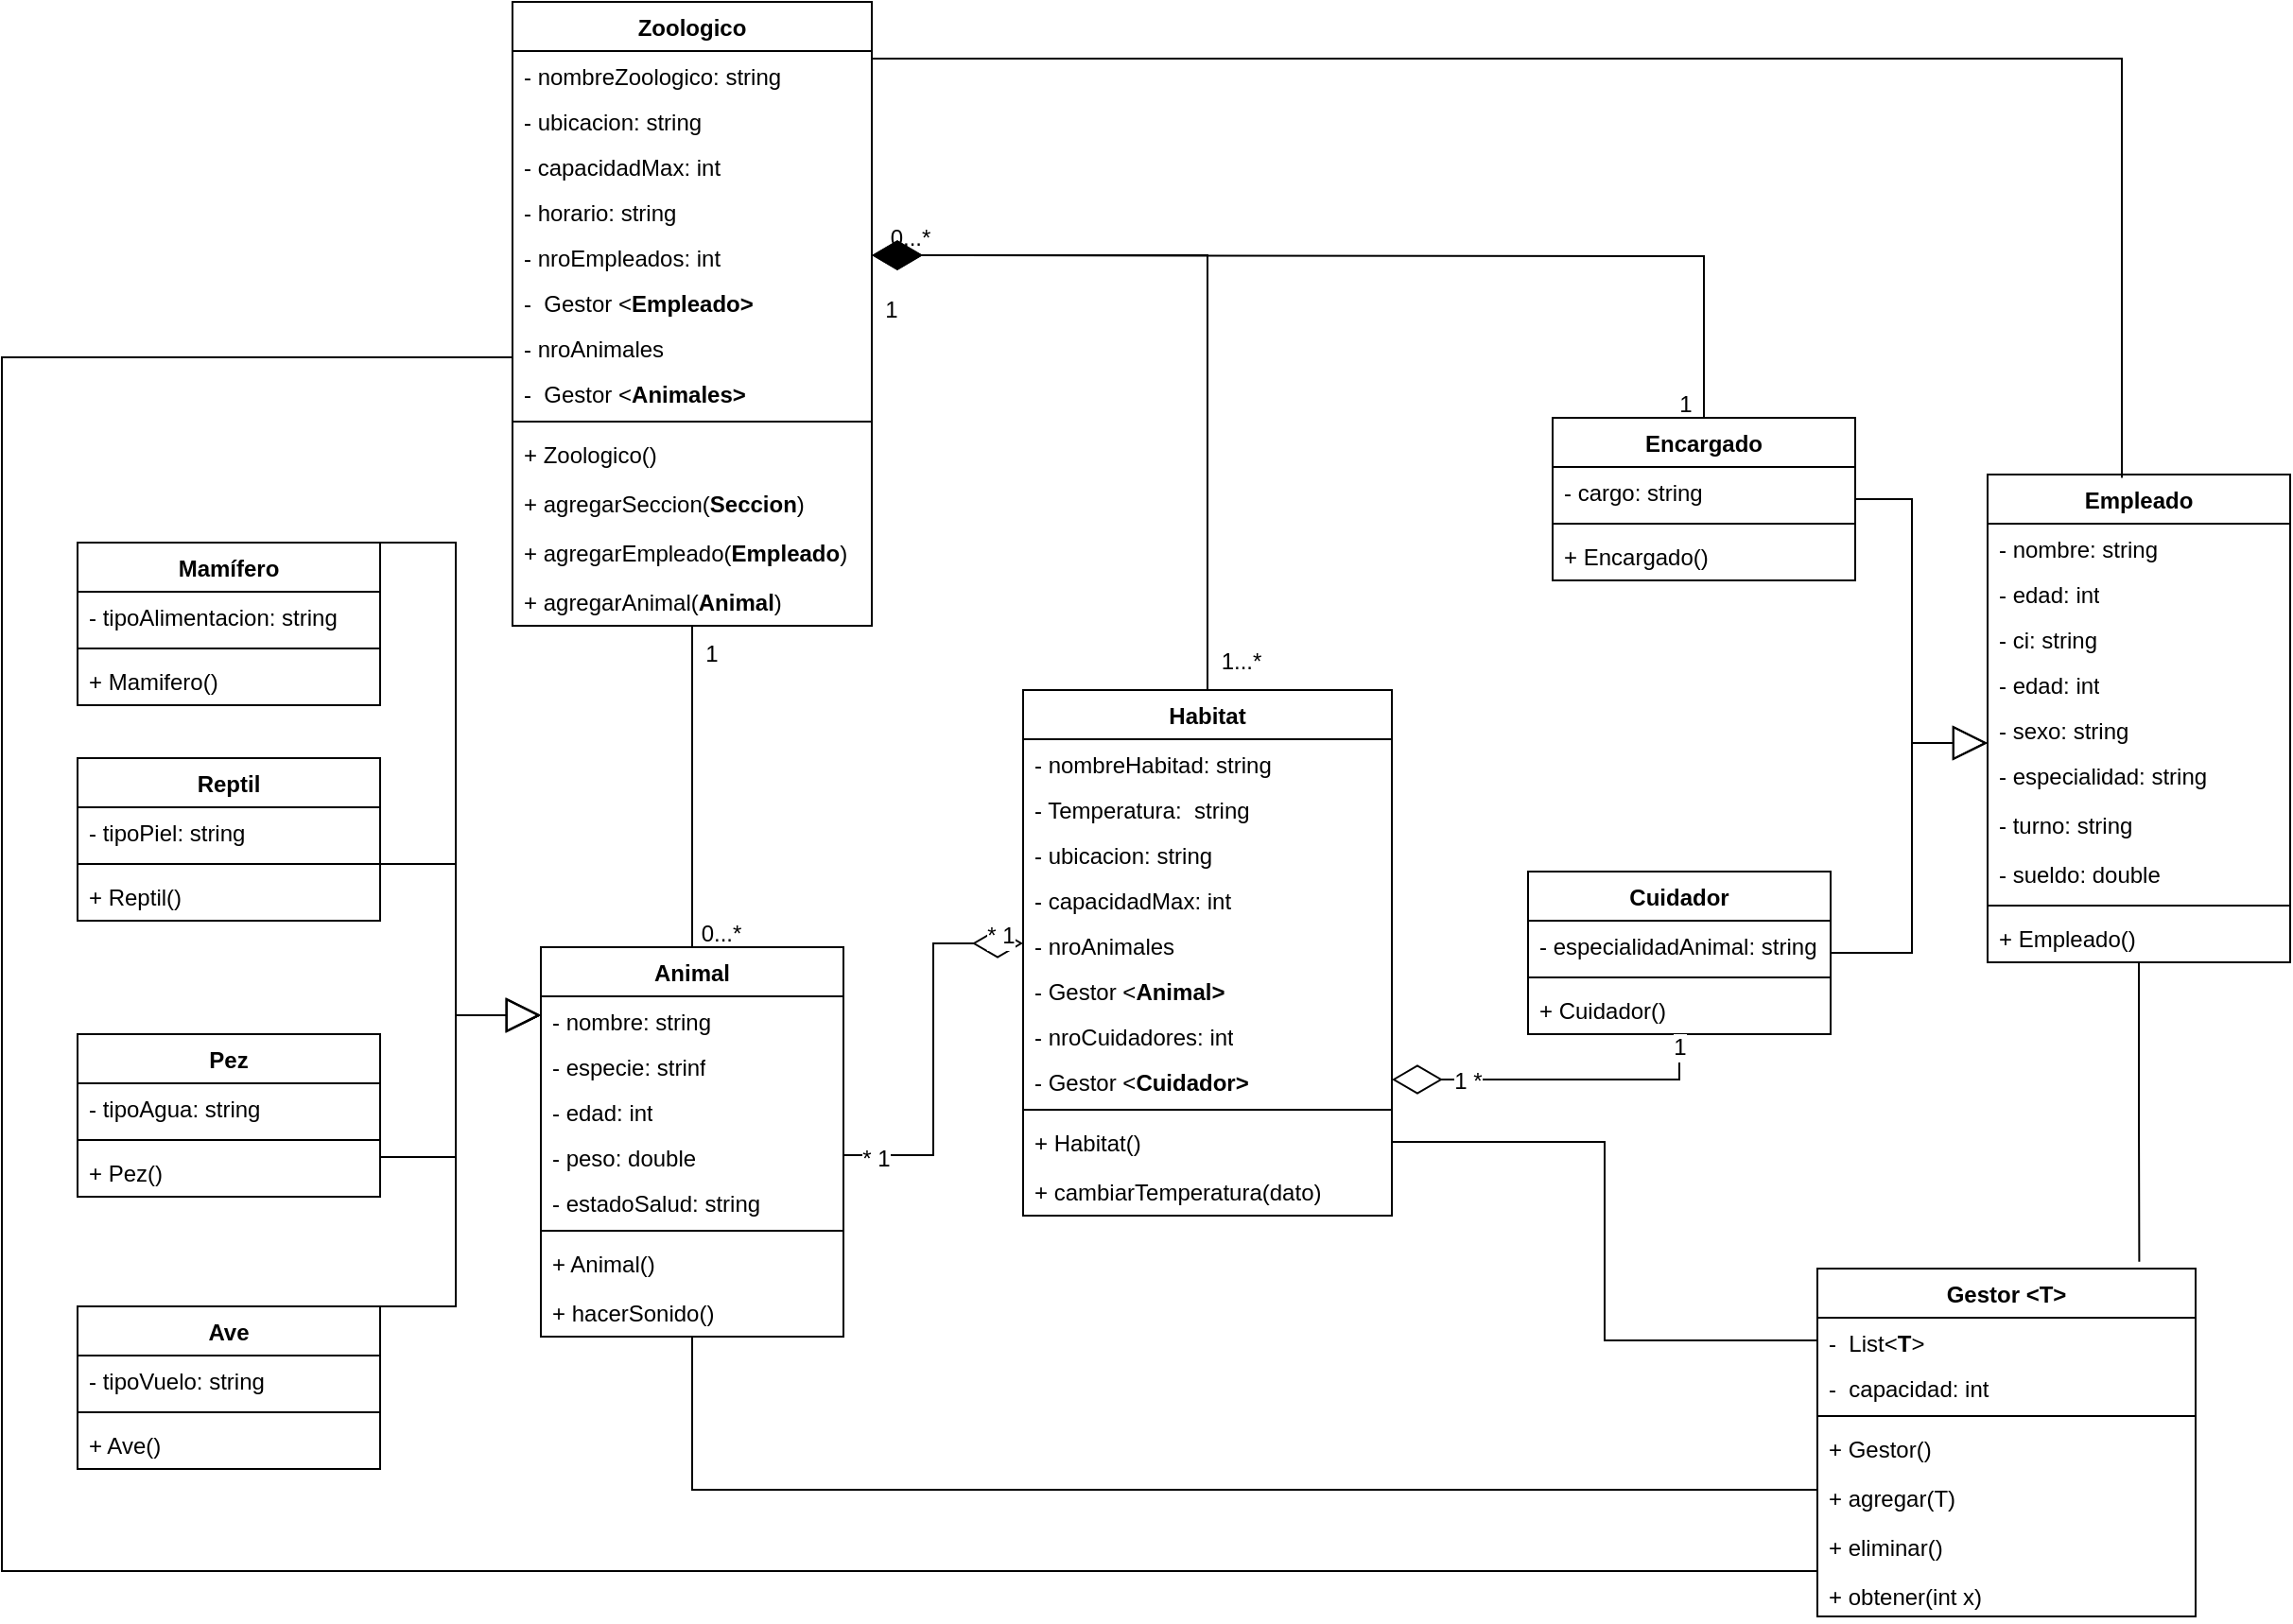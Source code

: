 <mxfile version="26.0.9">
  <diagram id="C5RBs43oDa-KdzZeNtuy" name="Page-1">
    <mxGraphModel grid="1" page="1" gridSize="10" guides="1" tooltips="1" connect="1" arrows="1" fold="1" pageScale="1" pageWidth="827" pageHeight="1169" math="0" shadow="0">
      <root>
        <mxCell id="WIyWlLk6GJQsqaUBKTNV-0" />
        <mxCell id="WIyWlLk6GJQsqaUBKTNV-1" parent="WIyWlLk6GJQsqaUBKTNV-0" />
        <mxCell id="1S9tfAvkkrnCjJpebjqX-0" value="Zoologico" style="swimlane;fontStyle=1;align=center;verticalAlign=top;childLayout=stackLayout;horizontal=1;startSize=26;horizontalStack=0;resizeParent=1;resizeParentMax=0;resizeLast=0;collapsible=1;marginBottom=0;whiteSpace=wrap;html=1;" vertex="1" parent="WIyWlLk6GJQsqaUBKTNV-1">
          <mxGeometry x="290" y="-130" width="190" height="330" as="geometry" />
        </mxCell>
        <mxCell id="1S9tfAvkkrnCjJpebjqX-1" value="- nombreZoologico: string" style="text;strokeColor=none;fillColor=none;align=left;verticalAlign=top;spacingLeft=4;spacingRight=4;overflow=hidden;rotatable=0;points=[[0,0.5],[1,0.5]];portConstraint=eastwest;whiteSpace=wrap;html=1;" vertex="1" parent="1S9tfAvkkrnCjJpebjqX-0">
          <mxGeometry y="26" width="190" height="24" as="geometry" />
        </mxCell>
        <mxCell id="DobffkEYRtT9aqyR2JiA-39" value="- ubicacion: string" style="text;strokeColor=none;fillColor=none;align=left;verticalAlign=top;spacingLeft=4;spacingRight=4;overflow=hidden;rotatable=0;points=[[0,0.5],[1,0.5]];portConstraint=eastwest;whiteSpace=wrap;html=1;" vertex="1" parent="1S9tfAvkkrnCjJpebjqX-0">
          <mxGeometry y="50" width="190" height="24" as="geometry" />
        </mxCell>
        <mxCell id="DobffkEYRtT9aqyR2JiA-38" value="- capacidadMax: int" style="text;strokeColor=none;fillColor=none;align=left;verticalAlign=top;spacingLeft=4;spacingRight=4;overflow=hidden;rotatable=0;points=[[0,0.5],[1,0.5]];portConstraint=eastwest;whiteSpace=wrap;html=1;" vertex="1" parent="1S9tfAvkkrnCjJpebjqX-0">
          <mxGeometry y="74" width="190" height="24" as="geometry" />
        </mxCell>
        <mxCell id="DobffkEYRtT9aqyR2JiA-43" value="- horario: string" style="text;strokeColor=none;fillColor=none;align=left;verticalAlign=top;spacingLeft=4;spacingRight=4;overflow=hidden;rotatable=0;points=[[0,0.5],[1,0.5]];portConstraint=eastwest;whiteSpace=wrap;html=1;" vertex="1" parent="1S9tfAvkkrnCjJpebjqX-0">
          <mxGeometry y="98" width="190" height="24" as="geometry" />
        </mxCell>
        <mxCell id="DobffkEYRtT9aqyR2JiA-47" value="- nroEmpleados: int" style="text;strokeColor=none;fillColor=none;align=left;verticalAlign=top;spacingLeft=4;spacingRight=4;overflow=hidden;rotatable=0;points=[[0,0.5],[1,0.5]];portConstraint=eastwest;whiteSpace=wrap;html=1;" vertex="1" parent="1S9tfAvkkrnCjJpebjqX-0">
          <mxGeometry y="122" width="190" height="24" as="geometry" />
        </mxCell>
        <mxCell id="DobffkEYRtT9aqyR2JiA-42" value="-&amp;nbsp; Gestor &amp;lt;&lt;b&gt;Empleado&amp;gt;&lt;/b&gt;" style="text;strokeColor=none;fillColor=none;align=left;verticalAlign=top;spacingLeft=4;spacingRight=4;overflow=hidden;rotatable=0;points=[[0,0.5],[1,0.5]];portConstraint=eastwest;whiteSpace=wrap;html=1;" vertex="1" parent="1S9tfAvkkrnCjJpebjqX-0">
          <mxGeometry y="146" width="190" height="24" as="geometry" />
        </mxCell>
        <mxCell id="DobffkEYRtT9aqyR2JiA-49" value="- nroAnimales" style="text;strokeColor=none;fillColor=none;align=left;verticalAlign=top;spacingLeft=4;spacingRight=4;overflow=hidden;rotatable=0;points=[[0,0.5],[1,0.5]];portConstraint=eastwest;whiteSpace=wrap;html=1;" vertex="1" parent="1S9tfAvkkrnCjJpebjqX-0">
          <mxGeometry y="170" width="190" height="24" as="geometry" />
        </mxCell>
        <mxCell id="DobffkEYRtT9aqyR2JiA-46" value="-&amp;nbsp; Gestor &amp;lt;&lt;b&gt;Animales&amp;gt;&lt;/b&gt;" style="text;strokeColor=none;fillColor=none;align=left;verticalAlign=top;spacingLeft=4;spacingRight=4;overflow=hidden;rotatable=0;points=[[0,0.5],[1,0.5]];portConstraint=eastwest;whiteSpace=wrap;html=1;" vertex="1" parent="1S9tfAvkkrnCjJpebjqX-0">
          <mxGeometry y="194" width="190" height="24" as="geometry" />
        </mxCell>
        <mxCell id="1S9tfAvkkrnCjJpebjqX-2" value="" style="line;strokeWidth=1;fillColor=none;align=left;verticalAlign=middle;spacingTop=-1;spacingLeft=3;spacingRight=3;rotatable=0;labelPosition=right;points=[];portConstraint=eastwest;strokeColor=inherit;" vertex="1" parent="1S9tfAvkkrnCjJpebjqX-0">
          <mxGeometry y="218" width="190" height="8" as="geometry" />
        </mxCell>
        <mxCell id="1S9tfAvkkrnCjJpebjqX-3" value="+ Zoologico()" style="text;strokeColor=none;fillColor=none;align=left;verticalAlign=top;spacingLeft=4;spacingRight=4;overflow=hidden;rotatable=0;points=[[0,0.5],[1,0.5]];portConstraint=eastwest;whiteSpace=wrap;html=1;" vertex="1" parent="1S9tfAvkkrnCjJpebjqX-0">
          <mxGeometry y="226" width="190" height="26" as="geometry" />
        </mxCell>
        <mxCell id="DobffkEYRtT9aqyR2JiA-72" value="+ agregarSeccion(&lt;b&gt;Seccion&lt;/b&gt;)" style="text;strokeColor=none;fillColor=none;align=left;verticalAlign=top;spacingLeft=4;spacingRight=4;overflow=hidden;rotatable=0;points=[[0,0.5],[1,0.5]];portConstraint=eastwest;whiteSpace=wrap;html=1;" vertex="1" parent="1S9tfAvkkrnCjJpebjqX-0">
          <mxGeometry y="252" width="190" height="26" as="geometry" />
        </mxCell>
        <mxCell id="DobffkEYRtT9aqyR2JiA-83" value="+ agregarEmpleado(&lt;b&gt;Empleado&lt;/b&gt;)" style="text;strokeColor=none;fillColor=none;align=left;verticalAlign=top;spacingLeft=4;spacingRight=4;overflow=hidden;rotatable=0;points=[[0,0.5],[1,0.5]];portConstraint=eastwest;whiteSpace=wrap;html=1;" vertex="1" parent="1S9tfAvkkrnCjJpebjqX-0">
          <mxGeometry y="278" width="190" height="26" as="geometry" />
        </mxCell>
        <mxCell id="DobffkEYRtT9aqyR2JiA-79" value="+ agregarAnimal(&lt;b&gt;Animal&lt;/b&gt;)" style="text;strokeColor=none;fillColor=none;align=left;verticalAlign=top;spacingLeft=4;spacingRight=4;overflow=hidden;rotatable=0;points=[[0,0.5],[1,0.5]];portConstraint=eastwest;whiteSpace=wrap;html=1;" vertex="1" parent="1S9tfAvkkrnCjJpebjqX-0">
          <mxGeometry y="304" width="190" height="26" as="geometry" />
        </mxCell>
        <mxCell id="1S9tfAvkkrnCjJpebjqX-4" value="Habitat" style="swimlane;fontStyle=1;align=center;verticalAlign=top;childLayout=stackLayout;horizontal=1;startSize=26;horizontalStack=0;resizeParent=1;resizeParentMax=0;resizeLast=0;collapsible=1;marginBottom=0;whiteSpace=wrap;html=1;" vertex="1" parent="WIyWlLk6GJQsqaUBKTNV-1">
          <mxGeometry x="560" y="234" width="195" height="278" as="geometry" />
        </mxCell>
        <mxCell id="DobffkEYRtT9aqyR2JiA-7" value="- nombreHabitad: string" style="text;strokeColor=none;fillColor=none;align=left;verticalAlign=top;spacingLeft=4;spacingRight=4;overflow=hidden;rotatable=0;points=[[0,0.5],[1,0.5]];portConstraint=eastwest;whiteSpace=wrap;html=1;" vertex="1" parent="1S9tfAvkkrnCjJpebjqX-4">
          <mxGeometry y="26" width="195" height="24" as="geometry" />
        </mxCell>
        <mxCell id="DobffkEYRtT9aqyR2JiA-8" value="- Temperatura:&amp;nbsp; string" style="text;strokeColor=none;fillColor=none;align=left;verticalAlign=top;spacingLeft=4;spacingRight=4;overflow=hidden;rotatable=0;points=[[0,0.5],[1,0.5]];portConstraint=eastwest;whiteSpace=wrap;html=1;" vertex="1" parent="1S9tfAvkkrnCjJpebjqX-4">
          <mxGeometry y="50" width="195" height="24" as="geometry" />
        </mxCell>
        <mxCell id="DobffkEYRtT9aqyR2JiA-9" value="- ubicacion: string" style="text;strokeColor=none;fillColor=none;align=left;verticalAlign=top;spacingLeft=4;spacingRight=4;overflow=hidden;rotatable=0;points=[[0,0.5],[1,0.5]];portConstraint=eastwest;whiteSpace=wrap;html=1;" vertex="1" parent="1S9tfAvkkrnCjJpebjqX-4">
          <mxGeometry y="74" width="195" height="24" as="geometry" />
        </mxCell>
        <mxCell id="DobffkEYRtT9aqyR2JiA-10" value="- capacidadMax: int" style="text;strokeColor=none;fillColor=none;align=left;verticalAlign=top;spacingLeft=4;spacingRight=4;overflow=hidden;rotatable=0;points=[[0,0.5],[1,0.5]];portConstraint=eastwest;whiteSpace=wrap;html=1;" vertex="1" parent="1S9tfAvkkrnCjJpebjqX-4">
          <mxGeometry y="98" width="195" height="24" as="geometry" />
        </mxCell>
        <mxCell id="DobffkEYRtT9aqyR2JiA-52" value="- nroAnimales" style="text;strokeColor=none;fillColor=none;align=left;verticalAlign=top;spacingLeft=4;spacingRight=4;overflow=hidden;rotatable=0;points=[[0,0.5],[1,0.5]];portConstraint=eastwest;whiteSpace=wrap;html=1;" vertex="1" parent="1S9tfAvkkrnCjJpebjqX-4">
          <mxGeometry y="122" width="195" height="24" as="geometry" />
        </mxCell>
        <mxCell id="DobffkEYRtT9aqyR2JiA-13" value="- Gestor &amp;lt;&lt;b&gt;Animal&amp;gt;&lt;/b&gt;" style="text;strokeColor=none;fillColor=none;align=left;verticalAlign=top;spacingLeft=4;spacingRight=4;overflow=hidden;rotatable=0;points=[[0,0.5],[1,0.5]];portConstraint=eastwest;whiteSpace=wrap;html=1;" vertex="1" parent="1S9tfAvkkrnCjJpebjqX-4">
          <mxGeometry y="146" width="195" height="24" as="geometry" />
        </mxCell>
        <mxCell id="DobffkEYRtT9aqyR2JiA-11" value="- nroCuidadores: int" style="text;strokeColor=none;fillColor=none;align=left;verticalAlign=top;spacingLeft=4;spacingRight=4;overflow=hidden;rotatable=0;points=[[0,0.5],[1,0.5]];portConstraint=eastwest;whiteSpace=wrap;html=1;" vertex="1" parent="1S9tfAvkkrnCjJpebjqX-4">
          <mxGeometry y="170" width="195" height="24" as="geometry" />
        </mxCell>
        <mxCell id="1S9tfAvkkrnCjJpebjqX-5" value="- Gestor &amp;lt;&lt;b&gt;Cuidador&amp;gt;&lt;/b&gt;" style="text;strokeColor=none;fillColor=none;align=left;verticalAlign=top;spacingLeft=4;spacingRight=4;overflow=hidden;rotatable=0;points=[[0,0.5],[1,0.5]];portConstraint=eastwest;whiteSpace=wrap;html=1;" vertex="1" parent="1S9tfAvkkrnCjJpebjqX-4">
          <mxGeometry y="194" width="195" height="24" as="geometry" />
        </mxCell>
        <mxCell id="1S9tfAvkkrnCjJpebjqX-6" value="" style="line;strokeWidth=1;fillColor=none;align=left;verticalAlign=middle;spacingTop=-1;spacingLeft=3;spacingRight=3;rotatable=0;labelPosition=right;points=[];portConstraint=eastwest;strokeColor=inherit;" vertex="1" parent="1S9tfAvkkrnCjJpebjqX-4">
          <mxGeometry y="218" width="195" height="8" as="geometry" />
        </mxCell>
        <mxCell id="1S9tfAvkkrnCjJpebjqX-7" value="+ Habitat()" style="text;strokeColor=none;fillColor=none;align=left;verticalAlign=top;spacingLeft=4;spacingRight=4;overflow=hidden;rotatable=0;points=[[0,0.5],[1,0.5]];portConstraint=eastwest;whiteSpace=wrap;html=1;" vertex="1" parent="1S9tfAvkkrnCjJpebjqX-4">
          <mxGeometry y="226" width="195" height="26" as="geometry" />
        </mxCell>
        <mxCell id="DobffkEYRtT9aqyR2JiA-69" value="+ cambiarTemperatura(dato)" style="text;strokeColor=none;fillColor=none;align=left;verticalAlign=top;spacingLeft=4;spacingRight=4;overflow=hidden;rotatable=0;points=[[0,0.5],[1,0.5]];portConstraint=eastwest;whiteSpace=wrap;html=1;" vertex="1" parent="1S9tfAvkkrnCjJpebjqX-4">
          <mxGeometry y="252" width="195" height="26" as="geometry" />
        </mxCell>
        <mxCell id="LU-ZFmqZdsxguGmApvs--13" style="endArrow=none;edgeStyle=orthogonalEdgeStyle;rounded=0;orthogonalLoop=1;jettySize=auto;html=1;entryX=0;entryY=0.5;entryDx=0;entryDy=0;" edge="1" parent="WIyWlLk6GJQsqaUBKTNV-1" source="1S9tfAvkkrnCjJpebjqX-10" target="LU-ZFmqZdsxguGmApvs--10">
          <mxGeometry relative="1" as="geometry">
            <Array as="points">
              <mxPoint x="385" y="657" />
              <mxPoint x="980" y="657" />
            </Array>
          </mxGeometry>
        </mxCell>
        <mxCell id="1S9tfAvkkrnCjJpebjqX-10" value="Animal" style="swimlane;fontStyle=1;align=center;verticalAlign=top;childLayout=stackLayout;horizontal=1;startSize=26;horizontalStack=0;resizeParent=1;resizeParentMax=0;resizeLast=0;collapsible=1;marginBottom=0;whiteSpace=wrap;html=1;" vertex="1" parent="WIyWlLk6GJQsqaUBKTNV-1">
          <mxGeometry x="305" y="370" width="160" height="206" as="geometry" />
        </mxCell>
        <mxCell id="1S9tfAvkkrnCjJpebjqX-11" value="&lt;div&gt;- nombre: string&lt;br&gt;&lt;/div&gt;" style="text;strokeColor=none;fillColor=none;align=left;verticalAlign=top;spacingLeft=4;spacingRight=4;overflow=hidden;rotatable=0;points=[[0,0.5],[1,0.5]];portConstraint=eastwest;whiteSpace=wrap;html=1;" vertex="1" parent="1S9tfAvkkrnCjJpebjqX-10">
          <mxGeometry y="26" width="160" height="24" as="geometry" />
        </mxCell>
        <mxCell id="DobffkEYRtT9aqyR2JiA-1" value="- especie: strinf" style="text;strokeColor=none;fillColor=none;align=left;verticalAlign=top;spacingLeft=4;spacingRight=4;overflow=hidden;rotatable=0;points=[[0,0.5],[1,0.5]];portConstraint=eastwest;whiteSpace=wrap;html=1;" vertex="1" parent="1S9tfAvkkrnCjJpebjqX-10">
          <mxGeometry y="50" width="160" height="24" as="geometry" />
        </mxCell>
        <mxCell id="DobffkEYRtT9aqyR2JiA-0" value="- edad: int" style="text;strokeColor=none;fillColor=none;align=left;verticalAlign=top;spacingLeft=4;spacingRight=4;overflow=hidden;rotatable=0;points=[[0,0.5],[1,0.5]];portConstraint=eastwest;whiteSpace=wrap;html=1;" vertex="1" parent="1S9tfAvkkrnCjJpebjqX-10">
          <mxGeometry y="74" width="160" height="24" as="geometry" />
        </mxCell>
        <mxCell id="DobffkEYRtT9aqyR2JiA-2" value="- peso: double" style="text;strokeColor=none;fillColor=none;align=left;verticalAlign=top;spacingLeft=4;spacingRight=4;overflow=hidden;rotatable=0;points=[[0,0.5],[1,0.5]];portConstraint=eastwest;whiteSpace=wrap;html=1;" vertex="1" parent="1S9tfAvkkrnCjJpebjqX-10">
          <mxGeometry y="98" width="160" height="24" as="geometry" />
        </mxCell>
        <mxCell id="DobffkEYRtT9aqyR2JiA-4" value="- estadoSalud: string" style="text;strokeColor=none;fillColor=none;align=left;verticalAlign=top;spacingLeft=4;spacingRight=4;overflow=hidden;rotatable=0;points=[[0,0.5],[1,0.5]];portConstraint=eastwest;whiteSpace=wrap;html=1;" vertex="1" parent="1S9tfAvkkrnCjJpebjqX-10">
          <mxGeometry y="122" width="160" height="24" as="geometry" />
        </mxCell>
        <mxCell id="1S9tfAvkkrnCjJpebjqX-12" value="" style="line;strokeWidth=1;fillColor=none;align=left;verticalAlign=middle;spacingTop=-1;spacingLeft=3;spacingRight=3;rotatable=0;labelPosition=right;points=[];portConstraint=eastwest;strokeColor=inherit;" vertex="1" parent="1S9tfAvkkrnCjJpebjqX-10">
          <mxGeometry y="146" width="160" height="8" as="geometry" />
        </mxCell>
        <mxCell id="1S9tfAvkkrnCjJpebjqX-13" value="+ Animal()" style="text;strokeColor=none;fillColor=none;align=left;verticalAlign=top;spacingLeft=4;spacingRight=4;overflow=hidden;rotatable=0;points=[[0,0.5],[1,0.5]];portConstraint=eastwest;whiteSpace=wrap;html=1;" vertex="1" parent="1S9tfAvkkrnCjJpebjqX-10">
          <mxGeometry y="154" width="160" height="26" as="geometry" />
        </mxCell>
        <mxCell id="DobffkEYRtT9aqyR2JiA-81" value="+ hacerSonido()" style="text;strokeColor=none;fillColor=none;align=left;verticalAlign=top;spacingLeft=4;spacingRight=4;overflow=hidden;rotatable=0;points=[[0,0.5],[1,0.5]];portConstraint=eastwest;whiteSpace=wrap;html=1;" vertex="1" parent="1S9tfAvkkrnCjJpebjqX-10">
          <mxGeometry y="180" width="160" height="26" as="geometry" />
        </mxCell>
        <mxCell id="1S9tfAvkkrnCjJpebjqX-14" value="Reptil" style="swimlane;fontStyle=1;align=center;verticalAlign=top;childLayout=stackLayout;horizontal=1;startSize=26;horizontalStack=0;resizeParent=1;resizeParentMax=0;resizeLast=0;collapsible=1;marginBottom=0;whiteSpace=wrap;html=1;" vertex="1" parent="WIyWlLk6GJQsqaUBKTNV-1">
          <mxGeometry x="60" y="270" width="160" height="86" as="geometry" />
        </mxCell>
        <mxCell id="1S9tfAvkkrnCjJpebjqX-15" value="- tipoPiel: string" style="text;strokeColor=none;fillColor=none;align=left;verticalAlign=top;spacingLeft=4;spacingRight=4;overflow=hidden;rotatable=0;points=[[0,0.5],[1,0.5]];portConstraint=eastwest;whiteSpace=wrap;html=1;" vertex="1" parent="1S9tfAvkkrnCjJpebjqX-14">
          <mxGeometry y="26" width="160" height="26" as="geometry" />
        </mxCell>
        <mxCell id="1S9tfAvkkrnCjJpebjqX-16" value="" style="line;strokeWidth=1;fillColor=none;align=left;verticalAlign=middle;spacingTop=-1;spacingLeft=3;spacingRight=3;rotatable=0;labelPosition=right;points=[];portConstraint=eastwest;strokeColor=inherit;" vertex="1" parent="1S9tfAvkkrnCjJpebjqX-14">
          <mxGeometry y="52" width="160" height="8" as="geometry" />
        </mxCell>
        <mxCell id="1S9tfAvkkrnCjJpebjqX-17" value="+ Reptil()" style="text;strokeColor=none;fillColor=none;align=left;verticalAlign=top;spacingLeft=4;spacingRight=4;overflow=hidden;rotatable=0;points=[[0,0.5],[1,0.5]];portConstraint=eastwest;whiteSpace=wrap;html=1;" vertex="1" parent="1S9tfAvkkrnCjJpebjqX-14">
          <mxGeometry y="60" width="160" height="26" as="geometry" />
        </mxCell>
        <mxCell id="1S9tfAvkkrnCjJpebjqX-18" value="Pez" style="swimlane;fontStyle=1;align=center;verticalAlign=top;childLayout=stackLayout;horizontal=1;startSize=26;horizontalStack=0;resizeParent=1;resizeParentMax=0;resizeLast=0;collapsible=1;marginBottom=0;whiteSpace=wrap;html=1;" vertex="1" parent="WIyWlLk6GJQsqaUBKTNV-1">
          <mxGeometry x="60" y="416" width="160" height="86" as="geometry" />
        </mxCell>
        <mxCell id="1S9tfAvkkrnCjJpebjqX-19" value="- tipoAgua: string" style="text;strokeColor=none;fillColor=none;align=left;verticalAlign=top;spacingLeft=4;spacingRight=4;overflow=hidden;rotatable=0;points=[[0,0.5],[1,0.5]];portConstraint=eastwest;whiteSpace=wrap;html=1;" vertex="1" parent="1S9tfAvkkrnCjJpebjqX-18">
          <mxGeometry y="26" width="160" height="26" as="geometry" />
        </mxCell>
        <mxCell id="1S9tfAvkkrnCjJpebjqX-20" value="" style="line;strokeWidth=1;fillColor=none;align=left;verticalAlign=middle;spacingTop=-1;spacingLeft=3;spacingRight=3;rotatable=0;labelPosition=right;points=[];portConstraint=eastwest;strokeColor=inherit;" vertex="1" parent="1S9tfAvkkrnCjJpebjqX-18">
          <mxGeometry y="52" width="160" height="8" as="geometry" />
        </mxCell>
        <mxCell id="1S9tfAvkkrnCjJpebjqX-21" value="+ Pez()" style="text;strokeColor=none;fillColor=none;align=left;verticalAlign=top;spacingLeft=4;spacingRight=4;overflow=hidden;rotatable=0;points=[[0,0.5],[1,0.5]];portConstraint=eastwest;whiteSpace=wrap;html=1;" vertex="1" parent="1S9tfAvkkrnCjJpebjqX-18">
          <mxGeometry y="60" width="160" height="26" as="geometry" />
        </mxCell>
        <mxCell id="1S9tfAvkkrnCjJpebjqX-22" value="Ave" style="swimlane;fontStyle=1;align=center;verticalAlign=top;childLayout=stackLayout;horizontal=1;startSize=26;horizontalStack=0;resizeParent=1;resizeParentMax=0;resizeLast=0;collapsible=1;marginBottom=0;whiteSpace=wrap;html=1;" vertex="1" parent="WIyWlLk6GJQsqaUBKTNV-1">
          <mxGeometry x="60" y="560" width="160" height="86" as="geometry" />
        </mxCell>
        <mxCell id="1S9tfAvkkrnCjJpebjqX-23" value="- tipoVuelo: string" style="text;strokeColor=none;fillColor=none;align=left;verticalAlign=top;spacingLeft=4;spacingRight=4;overflow=hidden;rotatable=0;points=[[0,0.5],[1,0.5]];portConstraint=eastwest;whiteSpace=wrap;html=1;" vertex="1" parent="1S9tfAvkkrnCjJpebjqX-22">
          <mxGeometry y="26" width="160" height="26" as="geometry" />
        </mxCell>
        <mxCell id="1S9tfAvkkrnCjJpebjqX-24" value="" style="line;strokeWidth=1;fillColor=none;align=left;verticalAlign=middle;spacingTop=-1;spacingLeft=3;spacingRight=3;rotatable=0;labelPosition=right;points=[];portConstraint=eastwest;strokeColor=inherit;" vertex="1" parent="1S9tfAvkkrnCjJpebjqX-22">
          <mxGeometry y="52" width="160" height="8" as="geometry" />
        </mxCell>
        <mxCell id="1S9tfAvkkrnCjJpebjqX-25" value="+ Ave()" style="text;strokeColor=none;fillColor=none;align=left;verticalAlign=top;spacingLeft=4;spacingRight=4;overflow=hidden;rotatable=0;points=[[0,0.5],[1,0.5]];portConstraint=eastwest;whiteSpace=wrap;html=1;" vertex="1" parent="1S9tfAvkkrnCjJpebjqX-22">
          <mxGeometry y="60" width="160" height="26" as="geometry" />
        </mxCell>
        <mxCell id="1S9tfAvkkrnCjJpebjqX-30" value="Mamífero" style="swimlane;fontStyle=1;align=center;verticalAlign=top;childLayout=stackLayout;horizontal=1;startSize=26;horizontalStack=0;resizeParent=1;resizeParentMax=0;resizeLast=0;collapsible=1;marginBottom=0;whiteSpace=wrap;html=1;" vertex="1" parent="WIyWlLk6GJQsqaUBKTNV-1">
          <mxGeometry x="60" y="156" width="160" height="86" as="geometry" />
        </mxCell>
        <mxCell id="1S9tfAvkkrnCjJpebjqX-31" value="- tipoAlimentacion: string" style="text;strokeColor=none;fillColor=none;align=left;verticalAlign=top;spacingLeft=4;spacingRight=4;overflow=hidden;rotatable=0;points=[[0,0.5],[1,0.5]];portConstraint=eastwest;whiteSpace=wrap;html=1;" vertex="1" parent="1S9tfAvkkrnCjJpebjqX-30">
          <mxGeometry y="26" width="160" height="26" as="geometry" />
        </mxCell>
        <mxCell id="1S9tfAvkkrnCjJpebjqX-32" value="" style="line;strokeWidth=1;fillColor=none;align=left;verticalAlign=middle;spacingTop=-1;spacingLeft=3;spacingRight=3;rotatable=0;labelPosition=right;points=[];portConstraint=eastwest;strokeColor=inherit;" vertex="1" parent="1S9tfAvkkrnCjJpebjqX-30">
          <mxGeometry y="52" width="160" height="8" as="geometry" />
        </mxCell>
        <mxCell id="1S9tfAvkkrnCjJpebjqX-33" value="+ Mamifero()" style="text;strokeColor=none;fillColor=none;align=left;verticalAlign=top;spacingLeft=4;spacingRight=4;overflow=hidden;rotatable=0;points=[[0,0.5],[1,0.5]];portConstraint=eastwest;whiteSpace=wrap;html=1;" vertex="1" parent="1S9tfAvkkrnCjJpebjqX-30">
          <mxGeometry y="60" width="160" height="26" as="geometry" />
        </mxCell>
        <mxCell id="1S9tfAvkkrnCjJpebjqX-35" value="" style="endArrow=block;endSize=16;endFill=0;html=1;rounded=0;edgeStyle=orthogonalEdgeStyle;exitX=1;exitY=0;exitDx=0;exitDy=0;" edge="1" parent="WIyWlLk6GJQsqaUBKTNV-1" source="1S9tfAvkkrnCjJpebjqX-30" target="1S9tfAvkkrnCjJpebjqX-10">
          <mxGeometry width="160" relative="1" as="geometry">
            <mxPoint x="330" y="420" as="sourcePoint" />
            <mxPoint x="490" y="420" as="targetPoint" />
            <Array as="points">
              <mxPoint x="260" y="156" />
              <mxPoint x="260" y="406" />
            </Array>
          </mxGeometry>
        </mxCell>
        <mxCell id="1S9tfAvkkrnCjJpebjqX-36" value="" style="endArrow=block;endSize=16;endFill=0;html=1;rounded=0;edgeStyle=orthogonalEdgeStyle;" edge="1" parent="WIyWlLk6GJQsqaUBKTNV-1" source="1S9tfAvkkrnCjJpebjqX-14" target="1S9tfAvkkrnCjJpebjqX-10">
          <mxGeometry width="160" relative="1" as="geometry">
            <mxPoint x="330" y="420" as="sourcePoint" />
            <mxPoint x="490" y="420" as="targetPoint" />
            <Array as="points">
              <mxPoint x="260" y="326" />
              <mxPoint x="260" y="406" />
            </Array>
          </mxGeometry>
        </mxCell>
        <mxCell id="1S9tfAvkkrnCjJpebjqX-38" value="" style="endArrow=block;endSize=16;endFill=0;html=1;rounded=0;edgeStyle=orthogonalEdgeStyle;" edge="1" parent="WIyWlLk6GJQsqaUBKTNV-1" target="1S9tfAvkkrnCjJpebjqX-10">
          <mxGeometry width="160" relative="1" as="geometry">
            <mxPoint x="220" y="560" as="sourcePoint" />
            <mxPoint x="490" y="420" as="targetPoint" />
            <Array as="points">
              <mxPoint x="220" y="560" />
              <mxPoint x="260" y="560" />
              <mxPoint x="260" y="406" />
            </Array>
          </mxGeometry>
        </mxCell>
        <mxCell id="cGRobBySpzaJWTOyUaPG-0" value="Empleado" style="swimlane;fontStyle=1;align=center;verticalAlign=top;childLayout=stackLayout;horizontal=1;startSize=26;horizontalStack=0;resizeParent=1;resizeParentMax=0;resizeLast=0;collapsible=1;marginBottom=0;whiteSpace=wrap;html=1;" vertex="1" parent="WIyWlLk6GJQsqaUBKTNV-1">
          <mxGeometry x="1070" y="120" width="160" height="258" as="geometry" />
        </mxCell>
        <mxCell id="cGRobBySpzaJWTOyUaPG-1" value="- nombre: string" style="text;strokeColor=none;fillColor=none;align=left;verticalAlign=top;spacingLeft=4;spacingRight=4;overflow=hidden;rotatable=0;points=[[0,0.5],[1,0.5]];portConstraint=eastwest;whiteSpace=wrap;html=1;" vertex="1" parent="cGRobBySpzaJWTOyUaPG-0">
          <mxGeometry y="26" width="160" height="24" as="geometry" />
        </mxCell>
        <mxCell id="DobffkEYRtT9aqyR2JiA-21" value="- edad: int" style="text;strokeColor=none;fillColor=none;align=left;verticalAlign=top;spacingLeft=4;spacingRight=4;overflow=hidden;rotatable=0;points=[[0,0.5],[1,0.5]];portConstraint=eastwest;whiteSpace=wrap;html=1;" vertex="1" parent="cGRobBySpzaJWTOyUaPG-0">
          <mxGeometry y="50" width="160" height="24" as="geometry" />
        </mxCell>
        <mxCell id="DobffkEYRtT9aqyR2JiA-22" value="- ci: string" style="text;strokeColor=none;fillColor=none;align=left;verticalAlign=top;spacingLeft=4;spacingRight=4;overflow=hidden;rotatable=0;points=[[0,0.5],[1,0.5]];portConstraint=eastwest;whiteSpace=wrap;html=1;" vertex="1" parent="cGRobBySpzaJWTOyUaPG-0">
          <mxGeometry y="74" width="160" height="24" as="geometry" />
        </mxCell>
        <mxCell id="DobffkEYRtT9aqyR2JiA-24" value="- edad: int" style="text;strokeColor=none;fillColor=none;align=left;verticalAlign=top;spacingLeft=4;spacingRight=4;overflow=hidden;rotatable=0;points=[[0,0.5],[1,0.5]];portConstraint=eastwest;whiteSpace=wrap;html=1;" vertex="1" parent="cGRobBySpzaJWTOyUaPG-0">
          <mxGeometry y="98" width="160" height="24" as="geometry" />
        </mxCell>
        <mxCell id="DobffkEYRtT9aqyR2JiA-23" value="- sexo: string" style="text;strokeColor=none;fillColor=none;align=left;verticalAlign=top;spacingLeft=4;spacingRight=4;overflow=hidden;rotatable=0;points=[[0,0.5],[1,0.5]];portConstraint=eastwest;whiteSpace=wrap;html=1;" vertex="1" parent="cGRobBySpzaJWTOyUaPG-0">
          <mxGeometry y="122" width="160" height="24" as="geometry" />
        </mxCell>
        <mxCell id="DobffkEYRtT9aqyR2JiA-26" value="- especialidad: string" style="text;strokeColor=none;fillColor=none;align=left;verticalAlign=top;spacingLeft=4;spacingRight=4;overflow=hidden;rotatable=0;points=[[0,0.5],[1,0.5]];portConstraint=eastwest;whiteSpace=wrap;html=1;" vertex="1" parent="cGRobBySpzaJWTOyUaPG-0">
          <mxGeometry y="146" width="160" height="26" as="geometry" />
        </mxCell>
        <mxCell id="DobffkEYRtT9aqyR2JiA-27" value="- turno: string" style="text;strokeColor=none;fillColor=none;align=left;verticalAlign=top;spacingLeft=4;spacingRight=4;overflow=hidden;rotatable=0;points=[[0,0.5],[1,0.5]];portConstraint=eastwest;whiteSpace=wrap;html=1;" vertex="1" parent="cGRobBySpzaJWTOyUaPG-0">
          <mxGeometry y="172" width="160" height="26" as="geometry" />
        </mxCell>
        <mxCell id="DobffkEYRtT9aqyR2JiA-31" value="- sueldo: double" style="text;strokeColor=none;fillColor=none;align=left;verticalAlign=top;spacingLeft=4;spacingRight=4;overflow=hidden;rotatable=0;points=[[0,0.5],[1,0.5]];portConstraint=eastwest;whiteSpace=wrap;html=1;" vertex="1" parent="cGRobBySpzaJWTOyUaPG-0">
          <mxGeometry y="198" width="160" height="26" as="geometry" />
        </mxCell>
        <mxCell id="cGRobBySpzaJWTOyUaPG-2" value="" style="line;strokeWidth=1;fillColor=none;align=left;verticalAlign=middle;spacingTop=-1;spacingLeft=3;spacingRight=3;rotatable=0;labelPosition=right;points=[];portConstraint=eastwest;strokeColor=inherit;" vertex="1" parent="cGRobBySpzaJWTOyUaPG-0">
          <mxGeometry y="224" width="160" height="8" as="geometry" />
        </mxCell>
        <mxCell id="cGRobBySpzaJWTOyUaPG-3" value="+ Empleado()" style="text;strokeColor=none;fillColor=none;align=left;verticalAlign=top;spacingLeft=4;spacingRight=4;overflow=hidden;rotatable=0;points=[[0,0.5],[1,0.5]];portConstraint=eastwest;whiteSpace=wrap;html=1;" vertex="1" parent="cGRobBySpzaJWTOyUaPG-0">
          <mxGeometry y="232" width="160" height="26" as="geometry" />
        </mxCell>
        <mxCell id="cGRobBySpzaJWTOyUaPG-8" value="Cuidador" style="swimlane;fontStyle=1;align=center;verticalAlign=top;childLayout=stackLayout;horizontal=1;startSize=26;horizontalStack=0;resizeParent=1;resizeParentMax=0;resizeLast=0;collapsible=1;marginBottom=0;whiteSpace=wrap;html=1;" vertex="1" parent="WIyWlLk6GJQsqaUBKTNV-1">
          <mxGeometry x="827" y="330" width="160" height="86" as="geometry" />
        </mxCell>
        <mxCell id="DobffkEYRtT9aqyR2JiA-25" value="- especialidadAnimal: string" style="text;strokeColor=none;fillColor=none;align=left;verticalAlign=top;spacingLeft=4;spacingRight=4;overflow=hidden;rotatable=0;points=[[0,0.5],[1,0.5]];portConstraint=eastwest;whiteSpace=wrap;html=1;" vertex="1" parent="cGRobBySpzaJWTOyUaPG-8">
          <mxGeometry y="26" width="160" height="26" as="geometry" />
        </mxCell>
        <mxCell id="cGRobBySpzaJWTOyUaPG-10" value="" style="line;strokeWidth=1;fillColor=none;align=left;verticalAlign=middle;spacingTop=-1;spacingLeft=3;spacingRight=3;rotatable=0;labelPosition=right;points=[];portConstraint=eastwest;strokeColor=inherit;" vertex="1" parent="cGRobBySpzaJWTOyUaPG-8">
          <mxGeometry y="52" width="160" height="8" as="geometry" />
        </mxCell>
        <mxCell id="DobffkEYRtT9aqyR2JiA-80" value="+ Cuidador()" style="text;strokeColor=none;fillColor=none;align=left;verticalAlign=top;spacingLeft=4;spacingRight=4;overflow=hidden;rotatable=0;points=[[0,0.5],[1,0.5]];portConstraint=eastwest;whiteSpace=wrap;html=1;" vertex="1" parent="cGRobBySpzaJWTOyUaPG-8">
          <mxGeometry y="60" width="160" height="26" as="geometry" />
        </mxCell>
        <mxCell id="cGRobBySpzaJWTOyUaPG-12" value="Encargado" style="swimlane;fontStyle=1;align=center;verticalAlign=top;childLayout=stackLayout;horizontal=1;startSize=26;horizontalStack=0;resizeParent=1;resizeParentMax=0;resizeLast=0;collapsible=1;marginBottom=0;whiteSpace=wrap;html=1;" vertex="1" parent="WIyWlLk6GJQsqaUBKTNV-1">
          <mxGeometry x="840" y="90" width="160" height="86" as="geometry" />
        </mxCell>
        <mxCell id="cGRobBySpzaJWTOyUaPG-13" value="- cargo: string" style="text;strokeColor=none;fillColor=none;align=left;verticalAlign=top;spacingLeft=4;spacingRight=4;overflow=hidden;rotatable=0;points=[[0,0.5],[1,0.5]];portConstraint=eastwest;whiteSpace=wrap;html=1;" vertex="1" parent="cGRobBySpzaJWTOyUaPG-12">
          <mxGeometry y="26" width="160" height="26" as="geometry" />
        </mxCell>
        <mxCell id="cGRobBySpzaJWTOyUaPG-14" value="" style="line;strokeWidth=1;fillColor=none;align=left;verticalAlign=middle;spacingTop=-1;spacingLeft=3;spacingRight=3;rotatable=0;labelPosition=right;points=[];portConstraint=eastwest;strokeColor=inherit;" vertex="1" parent="cGRobBySpzaJWTOyUaPG-12">
          <mxGeometry y="52" width="160" height="8" as="geometry" />
        </mxCell>
        <mxCell id="cGRobBySpzaJWTOyUaPG-15" value="+ Encargado()" style="text;strokeColor=none;fillColor=none;align=left;verticalAlign=top;spacingLeft=4;spacingRight=4;overflow=hidden;rotatable=0;points=[[0,0.5],[1,0.5]];portConstraint=eastwest;whiteSpace=wrap;html=1;" vertex="1" parent="cGRobBySpzaJWTOyUaPG-12">
          <mxGeometry y="60" width="160" height="26" as="geometry" />
        </mxCell>
        <mxCell id="cGRobBySpzaJWTOyUaPG-21" value="" style="endArrow=block;endSize=16;endFill=0;html=1;rounded=0;edgeStyle=orthogonalEdgeStyle;" edge="1" parent="WIyWlLk6GJQsqaUBKTNV-1" source="cGRobBySpzaJWTOyUaPG-8" target="cGRobBySpzaJWTOyUaPG-0">
          <mxGeometry width="160" relative="1" as="geometry">
            <mxPoint x="854" y="336" as="sourcePoint" />
            <mxPoint x="780" y="320" as="targetPoint" />
            <Array as="points">
              <mxPoint x="1030" y="373" />
              <mxPoint x="1030" y="262" />
            </Array>
          </mxGeometry>
        </mxCell>
        <mxCell id="cGRobBySpzaJWTOyUaPG-22" value="" style="endArrow=block;endSize=16;endFill=0;html=1;rounded=0;edgeStyle=orthogonalEdgeStyle;" edge="1" parent="WIyWlLk6GJQsqaUBKTNV-1" source="cGRobBySpzaJWTOyUaPG-12" target="cGRobBySpzaJWTOyUaPG-0">
          <mxGeometry width="160" relative="1" as="geometry">
            <mxPoint x="834" y="456" as="sourcePoint" />
            <mxPoint x="780" y="350" as="targetPoint" />
            <Array as="points">
              <mxPoint x="1030" y="133" />
              <mxPoint x="1030" y="262" />
            </Array>
          </mxGeometry>
        </mxCell>
        <mxCell id="DobffkEYRtT9aqyR2JiA-15" value="" style="endArrow=none;html=1;edgeStyle=orthogonalEdgeStyle;rounded=0;exitX=0.5;exitY=0;exitDx=0;exitDy=0;entryX=0.5;entryY=1;entryDx=0;entryDy=0;" edge="1" parent="WIyWlLk6GJQsqaUBKTNV-1" source="1S9tfAvkkrnCjJpebjqX-10" target="1S9tfAvkkrnCjJpebjqX-0">
          <mxGeometry relative="1" as="geometry">
            <mxPoint x="379" y="273" as="sourcePoint" />
            <mxPoint x="370" y="240" as="targetPoint" />
          </mxGeometry>
        </mxCell>
        <mxCell id="DobffkEYRtT9aqyR2JiA-19" value="" style="endArrow=close;html=1;endSize=24;startArrow=diamondThin;startSize=24;startFill=0;align=left;verticalAlign=bottom;rounded=0;exitX=1;exitY=0.5;exitDx=0;exitDy=0;entryX=0.5;entryY=1;entryDx=0;entryDy=0;edgeStyle=orthogonalEdgeStyle;" edge="1" parent="WIyWlLk6GJQsqaUBKTNV-1" source="1S9tfAvkkrnCjJpebjqX-5" target="cGRobBySpzaJWTOyUaPG-8">
          <mxGeometry x="-1" y="3" relative="1" as="geometry">
            <mxPoint x="750" y="393.5" as="sourcePoint" />
            <mxPoint x="840" y="390" as="targetPoint" />
          </mxGeometry>
        </mxCell>
        <mxCell id="u5d7cWe9w29-CbyXhUag-6" value="1 *" style="edgeLabel;html=1;align=center;verticalAlign=middle;resizable=0;points=[];fontSize=12;" vertex="1" connectable="0" parent="DobffkEYRtT9aqyR2JiA-19">
          <mxGeometry x="-0.545" y="-1" relative="1" as="geometry">
            <mxPoint as="offset" />
          </mxGeometry>
        </mxCell>
        <mxCell id="u5d7cWe9w29-CbyXhUag-9" value="1" style="edgeLabel;html=1;align=center;verticalAlign=middle;resizable=0;points=[];fontSize=12;" vertex="1" connectable="0" parent="DobffkEYRtT9aqyR2JiA-19">
          <mxGeometry x="0.92" relative="1" as="geometry">
            <mxPoint as="offset" />
          </mxGeometry>
        </mxCell>
        <mxCell id="DobffkEYRtT9aqyR2JiA-20" value="" style="endArrow=close;html=1;endSize=24;startArrow=diamondThin;startSize=24;startFill=0;align=left;verticalAlign=bottom;rounded=0;entryX=0.5;entryY=0;entryDx=0;entryDy=0;edgeStyle=orthogonalEdgeStyle;exitX=1;exitY=0.5;exitDx=0;exitDy=0;" edge="1" parent="WIyWlLk6GJQsqaUBKTNV-1" target="cGRobBySpzaJWTOyUaPG-12">
          <mxGeometry x="-1" y="3" relative="1" as="geometry">
            <mxPoint x="480" y="4" as="sourcePoint" />
            <mxPoint x="1020" y="120" as="targetPoint" />
          </mxGeometry>
        </mxCell>
        <mxCell id="DobffkEYRtT9aqyR2JiA-45" value="" style="endArrow=none;html=1;edgeStyle=orthogonalEdgeStyle;rounded=0;exitX=0.444;exitY=0.007;exitDx=0;exitDy=0;entryX=1;entryY=0.5;entryDx=0;entryDy=0;exitPerimeter=0;" edge="1" parent="WIyWlLk6GJQsqaUBKTNV-1" source="cGRobBySpzaJWTOyUaPG-0" target="1S9tfAvkkrnCjJpebjqX-1">
          <mxGeometry relative="1" as="geometry">
            <mxPoint x="380" y="290" as="sourcePoint" />
            <mxPoint x="380" y="246" as="targetPoint" />
            <Array as="points">
              <mxPoint x="1141" y="-100" />
              <mxPoint x="480" y="-100" />
            </Array>
          </mxGeometry>
        </mxCell>
        <mxCell id="DobffkEYRtT9aqyR2JiA-76" value="" style="endArrow=block;endSize=16;endFill=0;html=1;rounded=0;edgeStyle=orthogonalEdgeStyle;exitX=1;exitY=0.5;exitDx=0;exitDy=0;" edge="1" parent="WIyWlLk6GJQsqaUBKTNV-1" target="1S9tfAvkkrnCjJpebjqX-11">
          <mxGeometry width="160" relative="1" as="geometry">
            <mxPoint x="220" y="481" as="sourcePoint" />
            <mxPoint x="305" y="406" as="targetPoint" />
            <Array as="points">
              <mxPoint x="260" y="481" />
              <mxPoint x="260" y="406" />
            </Array>
          </mxGeometry>
        </mxCell>
        <mxCell id="DobffkEYRtT9aqyR2JiA-77" value="" style="endArrow=close;html=1;endSize=24;startArrow=diamondThin;startSize=24;startFill=0;align=left;verticalAlign=bottom;rounded=0;exitX=0;exitY=0.5;exitDx=0;exitDy=0;edgeStyle=orthogonalEdgeStyle;" edge="1" parent="WIyWlLk6GJQsqaUBKTNV-1" source="DobffkEYRtT9aqyR2JiA-52" target="DobffkEYRtT9aqyR2JiA-2">
          <mxGeometry x="-1" y="3" relative="1" as="geometry">
            <mxPoint x="585" y="498" as="sourcePoint" />
            <mxPoint x="470.44" y="493.752" as="targetPoint" />
          </mxGeometry>
        </mxCell>
        <mxCell id="u5d7cWe9w29-CbyXhUag-3" value="* 1" style="edgeLabel;html=1;align=center;verticalAlign=middle;resizable=0;points=[];fontSize=12;" vertex="1" connectable="0" parent="DobffkEYRtT9aqyR2JiA-77">
          <mxGeometry x="0.836" y="2" relative="1" as="geometry">
            <mxPoint as="offset" />
          </mxGeometry>
        </mxCell>
        <mxCell id="u5d7cWe9w29-CbyXhUag-4" value="* 1" style="edgeLabel;html=1;align=center;verticalAlign=middle;resizable=0;points=[];fontSize=12;" vertex="1" connectable="0" parent="DobffkEYRtT9aqyR2JiA-77">
          <mxGeometry x="-0.884" y="-4" relative="1" as="geometry">
            <mxPoint as="offset" />
          </mxGeometry>
        </mxCell>
        <mxCell id="LU-ZFmqZdsxguGmApvs--16" style="endArrow=none;edgeStyle=orthogonalEdgeStyle;rounded=0;orthogonalLoop=1;jettySize=auto;html=1;entryX=0;entryY=0.5;entryDx=0;entryDy=0;exitX=0;exitY=0;exitDx=0;exitDy=0;exitPerimeter=0;" edge="1" parent="WIyWlLk6GJQsqaUBKTNV-1" source="LU-ZFmqZdsxguGmApvs--12">
          <mxGeometry relative="1" as="geometry">
            <Array as="points">
              <mxPoint x="20" y="700" />
              <mxPoint x="20" y="58" />
              <mxPoint x="290" y="58" />
            </Array>
            <mxPoint x="1080" y="752" as="sourcePoint" />
            <mxPoint x="290" y="10.0" as="targetPoint" />
          </mxGeometry>
        </mxCell>
        <mxCell id="LU-ZFmqZdsxguGmApvs--0" value="Gestor &amp;lt;T&amp;gt;" style="swimlane;fontStyle=1;align=center;verticalAlign=top;childLayout=stackLayout;horizontal=1;startSize=26;horizontalStack=0;resizeParent=1;resizeParentMax=0;resizeLast=0;collapsible=1;marginBottom=0;whiteSpace=wrap;html=1;" vertex="1" parent="WIyWlLk6GJQsqaUBKTNV-1">
          <mxGeometry x="980" y="540" width="200" height="184" as="geometry" />
        </mxCell>
        <mxCell id="LU-ZFmqZdsxguGmApvs--1" value="-&amp;nbsp; List&amp;lt;&lt;b&gt;T&lt;/b&gt;&amp;gt;" style="text;strokeColor=none;fillColor=none;align=left;verticalAlign=top;spacingLeft=4;spacingRight=4;overflow=hidden;rotatable=0;points=[[0,0.5],[1,0.5]];portConstraint=eastwest;whiteSpace=wrap;html=1;" vertex="1" parent="LU-ZFmqZdsxguGmApvs--0">
          <mxGeometry y="26" width="200" height="24" as="geometry" />
        </mxCell>
        <mxCell id="6BFbU5SEp2HjVi8UEPcD-0" value="-&amp;nbsp; capacidad: int" style="text;strokeColor=none;fillColor=none;align=left;verticalAlign=top;spacingLeft=4;spacingRight=4;overflow=hidden;rotatable=0;points=[[0,0.5],[1,0.5]];portConstraint=eastwest;whiteSpace=wrap;html=1;" vertex="1" parent="LU-ZFmqZdsxguGmApvs--0">
          <mxGeometry y="50" width="200" height="24" as="geometry" />
        </mxCell>
        <mxCell id="LU-ZFmqZdsxguGmApvs--8" value="" style="line;strokeWidth=1;fillColor=none;align=left;verticalAlign=middle;spacingTop=-1;spacingLeft=3;spacingRight=3;rotatable=0;labelPosition=right;points=[];portConstraint=eastwest;strokeColor=inherit;" vertex="1" parent="LU-ZFmqZdsxguGmApvs--0">
          <mxGeometry y="74" width="200" height="8" as="geometry" />
        </mxCell>
        <mxCell id="LU-ZFmqZdsxguGmApvs--9" value="+ Gestor()" style="text;strokeColor=none;fillColor=none;align=left;verticalAlign=top;spacingLeft=4;spacingRight=4;overflow=hidden;rotatable=0;points=[[0,0.5],[1,0.5]];portConstraint=eastwest;whiteSpace=wrap;html=1;" vertex="1" parent="LU-ZFmqZdsxguGmApvs--0">
          <mxGeometry y="82" width="200" height="26" as="geometry" />
        </mxCell>
        <mxCell id="LU-ZFmqZdsxguGmApvs--10" value="+ agregar(T)" style="text;strokeColor=none;fillColor=none;align=left;verticalAlign=top;spacingLeft=4;spacingRight=4;overflow=hidden;rotatable=0;points=[[0,0.5],[1,0.5]];portConstraint=eastwest;whiteSpace=wrap;html=1;" vertex="1" parent="LU-ZFmqZdsxguGmApvs--0">
          <mxGeometry y="108" width="200" height="26" as="geometry" />
        </mxCell>
        <mxCell id="LU-ZFmqZdsxguGmApvs--11" value="+ eliminar()" style="text;strokeColor=none;fillColor=none;align=left;verticalAlign=top;spacingLeft=4;spacingRight=4;overflow=hidden;rotatable=0;points=[[0,0.5],[1,0.5]];portConstraint=eastwest;whiteSpace=wrap;html=1;" vertex="1" parent="LU-ZFmqZdsxguGmApvs--0">
          <mxGeometry y="134" width="200" height="26" as="geometry" />
        </mxCell>
        <mxCell id="LU-ZFmqZdsxguGmApvs--12" value="+ obtener(int x)" style="text;strokeColor=none;fillColor=none;align=left;verticalAlign=top;spacingLeft=4;spacingRight=4;overflow=hidden;rotatable=0;points=[[0,0.5],[1,0.5]];portConstraint=eastwest;whiteSpace=wrap;html=1;" vertex="1" parent="LU-ZFmqZdsxguGmApvs--0">
          <mxGeometry y="160" width="200" height="24" as="geometry" />
        </mxCell>
        <mxCell id="LU-ZFmqZdsxguGmApvs--14" style="endArrow=none;edgeStyle=orthogonalEdgeStyle;rounded=0;orthogonalLoop=1;jettySize=auto;html=1;exitX=1;exitY=0.5;exitDx=0;exitDy=0;entryX=0;entryY=0.5;entryDx=0;entryDy=0;" edge="1" parent="WIyWlLk6GJQsqaUBKTNV-1" source="1S9tfAvkkrnCjJpebjqX-7" target="LU-ZFmqZdsxguGmApvs--1">
          <mxGeometry relative="1" as="geometry">
            <mxPoint x="970.0" y="599.571" as="targetPoint" />
          </mxGeometry>
        </mxCell>
        <mxCell id="LU-ZFmqZdsxguGmApvs--15" style="endArrow=none;edgeStyle=orthogonalEdgeStyle;rounded=0;orthogonalLoop=1;jettySize=auto;html=1;entryX=0.851;entryY=-0.02;entryDx=0;entryDy=0;entryPerimeter=0;" edge="1" parent="WIyWlLk6GJQsqaUBKTNV-1" source="cGRobBySpzaJWTOyUaPG-0" target="LU-ZFmqZdsxguGmApvs--0">
          <mxGeometry relative="1" as="geometry" />
        </mxCell>
        <mxCell id="LU-ZFmqZdsxguGmApvs--20" value="" style="endArrow=diamondThin;endFill=1;endSize=24;html=1;rounded=0;entryX=1;entryY=0.5;entryDx=0;entryDy=0;edgeStyle=orthogonalEdgeStyle;exitX=0.5;exitY=0;exitDx=0;exitDy=0;" edge="1" parent="WIyWlLk6GJQsqaUBKTNV-1" source="1S9tfAvkkrnCjJpebjqX-4" target="DobffkEYRtT9aqyR2JiA-47">
          <mxGeometry width="160" relative="1" as="geometry">
            <mxPoint x="560" y="60" as="sourcePoint" />
            <mxPoint x="521" y="180" as="targetPoint" />
          </mxGeometry>
        </mxCell>
        <mxCell id="HVDc8QKfE1Gs2342j6yl-1" value="0...*" style="text;html=1;align=center;verticalAlign=middle;resizable=0;points=[];autosize=1;strokeColor=none;fillColor=none;" vertex="1" parent="WIyWlLk6GJQsqaUBKTNV-1">
          <mxGeometry x="480" y="-20" width="40" height="30" as="geometry" />
        </mxCell>
        <mxCell id="HVDc8QKfE1Gs2342j6yl-2" value="1" style="text;html=1;align=center;verticalAlign=middle;resizable=0;points=[];autosize=1;strokeColor=none;fillColor=none;" vertex="1" parent="WIyWlLk6GJQsqaUBKTNV-1">
          <mxGeometry x="895" y="68" width="30" height="30" as="geometry" />
        </mxCell>
        <mxCell id="HVDc8QKfE1Gs2342j6yl-3" value="1...*" style="text;html=1;align=center;verticalAlign=middle;resizable=0;points=[];autosize=1;strokeColor=none;fillColor=none;" vertex="1" parent="WIyWlLk6GJQsqaUBKTNV-1">
          <mxGeometry x="655" y="204" width="40" height="30" as="geometry" />
        </mxCell>
        <mxCell id="HVDc8QKfE1Gs2342j6yl-4" value="1" style="text;html=1;align=center;verticalAlign=middle;resizable=0;points=[];autosize=1;strokeColor=none;fillColor=none;" vertex="1" parent="WIyWlLk6GJQsqaUBKTNV-1">
          <mxGeometry x="475" y="18" width="30" height="30" as="geometry" />
        </mxCell>
        <mxCell id="HVDc8QKfE1Gs2342j6yl-5" value="1" style="text;html=1;align=center;verticalAlign=middle;resizable=0;points=[];autosize=1;strokeColor=none;fillColor=none;" vertex="1" parent="WIyWlLk6GJQsqaUBKTNV-1">
          <mxGeometry x="380" y="200" width="30" height="30" as="geometry" />
        </mxCell>
        <mxCell id="HVDc8QKfE1Gs2342j6yl-6" value="0...*" style="text;html=1;align=center;verticalAlign=middle;resizable=0;points=[];autosize=1;strokeColor=none;fillColor=none;" vertex="1" parent="WIyWlLk6GJQsqaUBKTNV-1">
          <mxGeometry x="380" y="348" width="40" height="30" as="geometry" />
        </mxCell>
      </root>
    </mxGraphModel>
  </diagram>
</mxfile>
